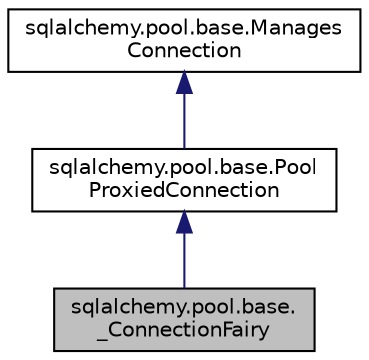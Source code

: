 digraph "sqlalchemy.pool.base._ConnectionFairy"
{
 // LATEX_PDF_SIZE
  edge [fontname="Helvetica",fontsize="10",labelfontname="Helvetica",labelfontsize="10"];
  node [fontname="Helvetica",fontsize="10",shape=record];
  Node1 [label="sqlalchemy.pool.base.\l_ConnectionFairy",height=0.2,width=0.4,color="black", fillcolor="grey75", style="filled", fontcolor="black",tooltip=" "];
  Node2 -> Node1 [dir="back",color="midnightblue",fontsize="10",style="solid",fontname="Helvetica"];
  Node2 [label="sqlalchemy.pool.base.Pool\lProxiedConnection",height=0.2,width=0.4,color="black", fillcolor="white", style="filled",URL="$classsqlalchemy_1_1pool_1_1base_1_1PoolProxiedConnection.html",tooltip=" "];
  Node3 -> Node2 [dir="back",color="midnightblue",fontsize="10",style="solid",fontname="Helvetica"];
  Node3 [label="sqlalchemy.pool.base.Manages\lConnection",height=0.2,width=0.4,color="black", fillcolor="white", style="filled",URL="$classsqlalchemy_1_1pool_1_1base_1_1ManagesConnection.html",tooltip=" "];
}
